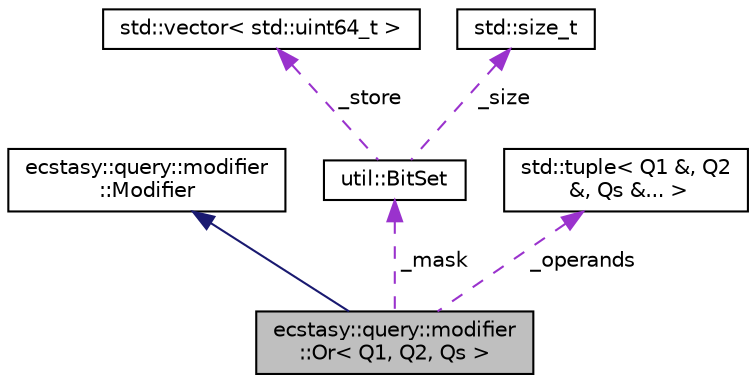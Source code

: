 digraph "ecstasy::query::modifier::Or&lt; Q1, Q2, Qs &gt;"
{
 // LATEX_PDF_SIZE
  edge [fontname="Helvetica",fontsize="10",labelfontname="Helvetica",labelfontsize="10"];
  node [fontname="Helvetica",fontsize="10",shape=record];
  Node1 [label="ecstasy::query::modifier\l::Or\< Q1, Q2, Qs \>",height=0.2,width=0.4,color="black", fillcolor="grey75", style="filled", fontcolor="black",tooltip="Binary query modifier which performs a or between at least two queryables."];
  Node2 -> Node1 [dir="back",color="midnightblue",fontsize="10",style="solid",fontname="Helvetica"];
  Node2 [label="ecstasy::query::modifier\l::Modifier",height=0.2,width=0.4,color="black", fillcolor="white", style="filled",URL="$classecstasy_1_1query_1_1modifier_1_1_modifier.html",tooltip="Base class for all query modifiers."];
  Node3 -> Node1 [dir="back",color="darkorchid3",fontsize="10",style="dashed",label=" _mask" ,fontname="Helvetica"];
  Node3 [label="util::BitSet",height=0.2,width=0.4,color="black", fillcolor="white", style="filled",URL="$classutil_1_1_bit_set.html",tooltip="Mimics the API of std::bitset but with the dynamic properties of std::vector<bool>"];
  Node4 -> Node3 [dir="back",color="darkorchid3",fontsize="10",style="dashed",label=" _store" ,fontname="Helvetica"];
  Node4 [label="std::vector\< std::uint64_t \>",height=0.2,width=0.4,color="black", fillcolor="white", style="filled",URL="/home/runner/work/ecstasy/ecstasy/doc/external/cppreference-doxygen-web.tag.xml$cpp/container/vector.html",tooltip=" "];
  Node5 -> Node3 [dir="back",color="darkorchid3",fontsize="10",style="dashed",label=" _size" ,fontname="Helvetica"];
  Node5 [label="std::size_t",height=0.2,width=0.4,color="black", fillcolor="white", style="filled",URL="/home/runner/work/ecstasy/ecstasy/doc/external/cppreference-doxygen-web.tag.xml$cpp/types/size_t.html",tooltip=" "];
  Node6 -> Node1 [dir="back",color="darkorchid3",fontsize="10",style="dashed",label=" _operands" ,fontname="Helvetica"];
  Node6 [label="std::tuple\< Q1 &, Q2\l &, Qs &... \>",height=0.2,width=0.4,color="black", fillcolor="white", style="filled",URL="/home/runner/work/ecstasy/ecstasy/doc/external/cppreference-doxygen-web.tag.xml$cpp/utility/tuple.html",tooltip=" "];
}
